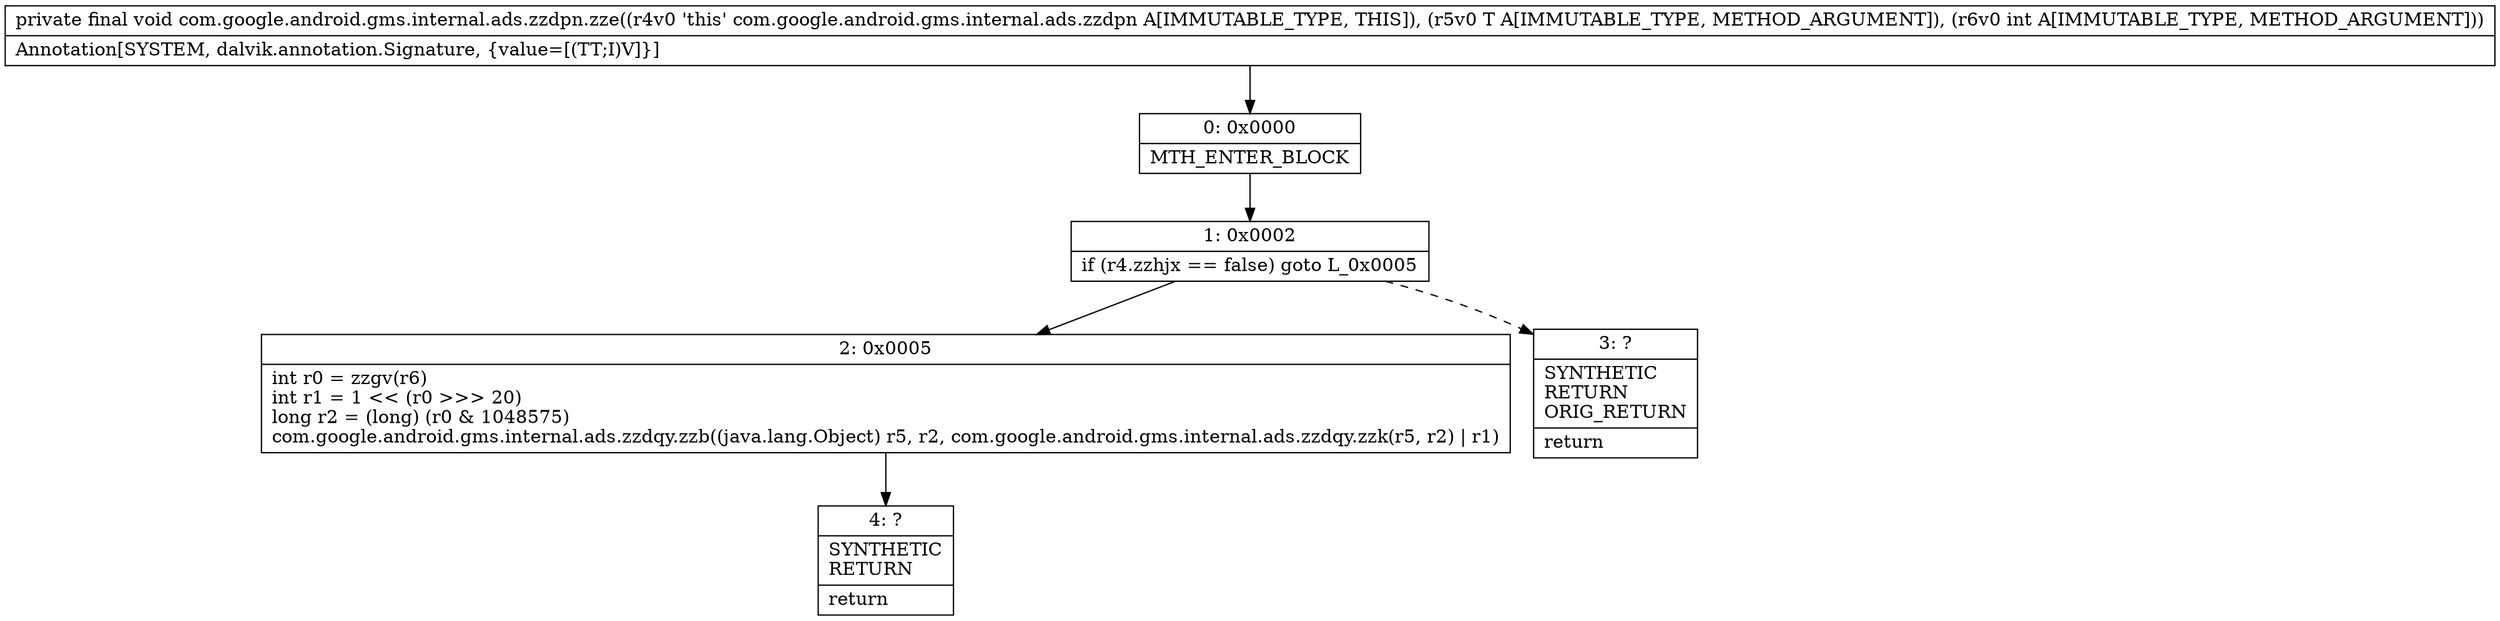 digraph "CFG forcom.google.android.gms.internal.ads.zzdpn.zze(Ljava\/lang\/Object;I)V" {
Node_0 [shape=record,label="{0\:\ 0x0000|MTH_ENTER_BLOCK\l}"];
Node_1 [shape=record,label="{1\:\ 0x0002|if (r4.zzhjx == false) goto L_0x0005\l}"];
Node_2 [shape=record,label="{2\:\ 0x0005|int r0 = zzgv(r6)\lint r1 = 1 \<\< (r0 \>\>\> 20)\llong r2 = (long) (r0 & 1048575)\lcom.google.android.gms.internal.ads.zzdqy.zzb((java.lang.Object) r5, r2, com.google.android.gms.internal.ads.zzdqy.zzk(r5, r2) \| r1)\l}"];
Node_3 [shape=record,label="{3\:\ ?|SYNTHETIC\lRETURN\lORIG_RETURN\l|return\l}"];
Node_4 [shape=record,label="{4\:\ ?|SYNTHETIC\lRETURN\l|return\l}"];
MethodNode[shape=record,label="{private final void com.google.android.gms.internal.ads.zzdpn.zze((r4v0 'this' com.google.android.gms.internal.ads.zzdpn A[IMMUTABLE_TYPE, THIS]), (r5v0 T A[IMMUTABLE_TYPE, METHOD_ARGUMENT]), (r6v0 int A[IMMUTABLE_TYPE, METHOD_ARGUMENT]))  | Annotation[SYSTEM, dalvik.annotation.Signature, \{value=[(TT;I)V]\}]\l}"];
MethodNode -> Node_0;
Node_0 -> Node_1;
Node_1 -> Node_2;
Node_1 -> Node_3[style=dashed];
Node_2 -> Node_4;
}

